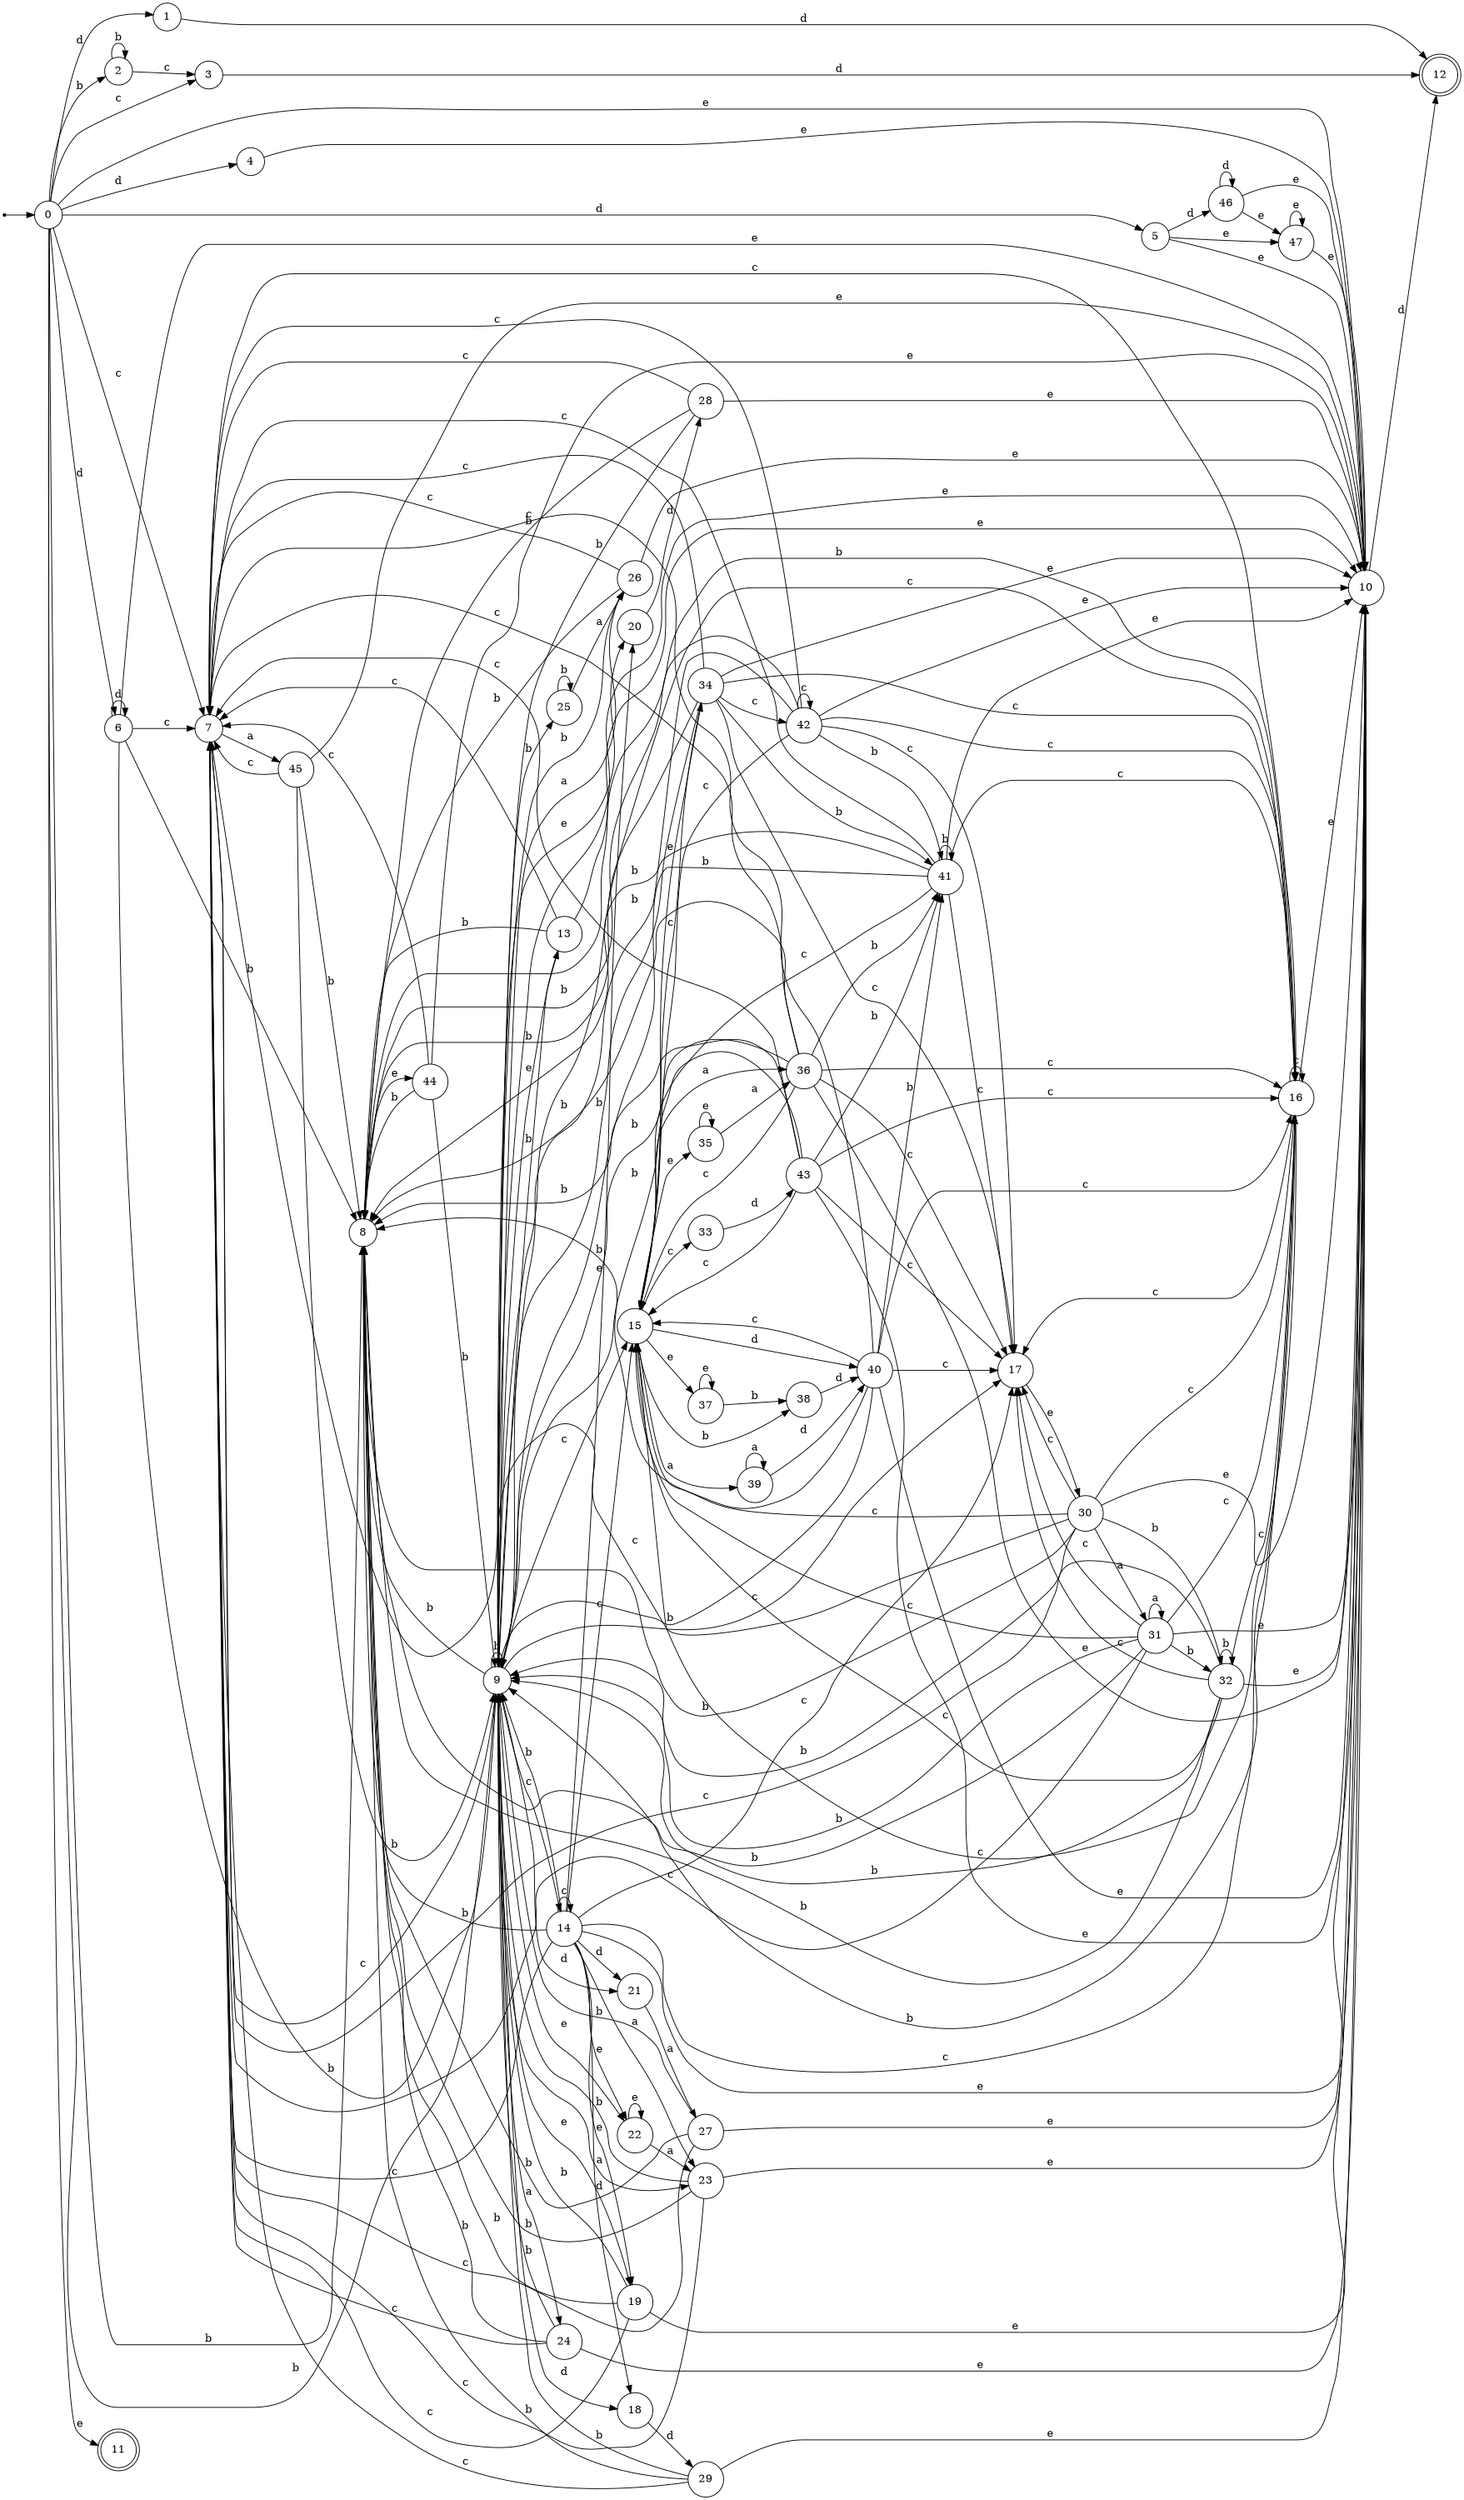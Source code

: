 digraph finite_state_machine {
rankdir=LR;
size="20,20";
node [shape = point]; "dummy0"
node [shape = circle]; "0";
"dummy0" -> "0";
node [shape = circle]; "1";
node [shape = circle]; "2";
node [shape = circle]; "3";
node [shape = circle]; "4";
node [shape = circle]; "5";
node [shape = circle]; "6";
node [shape = circle]; "7";
node [shape = circle]; "8";
node [shape = circle]; "9";
node [shape = circle]; "10";
node [shape = doublecircle]; "11";node [shape = doublecircle]; "12";node [shape = circle]; "13";
node [shape = circle]; "14";
node [shape = circle]; "15";
node [shape = circle]; "16";
node [shape = circle]; "17";
node [shape = circle]; "18";
node [shape = circle]; "19";
node [shape = circle]; "20";
node [shape = circle]; "21";
node [shape = circle]; "22";
node [shape = circle]; "23";
node [shape = circle]; "24";
node [shape = circle]; "25";
node [shape = circle]; "26";
node [shape = circle]; "27";
node [shape = circle]; "28";
node [shape = circle]; "29";
node [shape = circle]; "30";
node [shape = circle]; "31";
node [shape = circle]; "32";
node [shape = circle]; "33";
node [shape = circle]; "34";
node [shape = circle]; "35";
node [shape = circle]; "36";
node [shape = circle]; "37";
node [shape = circle]; "38";
node [shape = circle]; "39";
node [shape = circle]; "40";
node [shape = circle]; "41";
node [shape = circle]; "42";
node [shape = circle]; "43";
node [shape = circle]; "44";
node [shape = circle]; "45";
node [shape = circle]; "46";
node [shape = circle]; "47";
"0" -> "1" [label = "d"];
 "0" -> "4" [label = "d"];
 "0" -> "5" [label = "d"];
 "0" -> "6" [label = "d"];
 "0" -> "8" [label = "b"];
 "0" -> "9" [label = "b"];
 "0" -> "2" [label = "b"];
 "0" -> "3" [label = "c"];
 "0" -> "7" [label = "c"];
 "0" -> "10" [label = "e"];
 "0" -> "11" [label = "e"];
 "10" -> "12" [label = "d"];
 "9" -> "8" [label = "b"];
 "9" -> "9" [label = "b"];
 "9" -> "25" [label = "b"];
 "9" -> "19" [label = "e"];
 "9" -> "20" [label = "e"];
 "9" -> "22" [label = "e"];
 "9" -> "10" [label = "e"];
 "9" -> "13" [label = "e"];
 "9" -> "16" [label = "c"];
 "9" -> "17" [label = "c"];
 "9" -> "7" [label = "c"];
 "9" -> "14" [label = "c"];
 "9" -> "15" [label = "c"];
 "9" -> "18" [label = "d"];
 "9" -> "21" [label = "d"];
 "9" -> "24" [label = "a"];
 "9" -> "26" [label = "a"];
 "9" -> "23" [label = "a"];
 "26" -> "8" [label = "b"];
 "26" -> "9" [label = "b"];
 "26" -> "7" [label = "c"];
 "26" -> "10" [label = "e"];
 "25" -> "25" [label = "b"];
 "25" -> "26" [label = "a"];
 "24" -> "8" [label = "b"];
 "24" -> "9" [label = "b"];
 "24" -> "7" [label = "c"];
 "24" -> "10" [label = "e"];
 "23" -> "8" [label = "b"];
 "23" -> "9" [label = "b"];
 "23" -> "7" [label = "c"];
 "23" -> "10" [label = "e"];
 "22" -> "22" [label = "e"];
 "22" -> "23" [label = "a"];
 "21" -> "27" [label = "a"];
 "27" -> "8" [label = "b"];
 "27" -> "9" [label = "b"];
 "27" -> "7" [label = "c"];
 "27" -> "10" [label = "e"];
 "20" -> "28" [label = "d"];
 "28" -> "8" [label = "b"];
 "28" -> "9" [label = "b"];
 "28" -> "7" [label = "c"];
 "28" -> "10" [label = "e"];
 "19" -> "8" [label = "b"];
 "19" -> "9" [label = "b"];
 "19" -> "7" [label = "c"];
 "19" -> "10" [label = "e"];
 "18" -> "29" [label = "d"];
 "29" -> "8" [label = "b"];
 "29" -> "9" [label = "b"];
 "29" -> "7" [label = "c"];
 "29" -> "10" [label = "e"];
 "17" -> "30" [label = "e"];
 "30" -> "16" [label = "c"];
 "30" -> "17" [label = "c"];
 "30" -> "7" [label = "c"];
 "30" -> "15" [label = "c"];
 "30" -> "31" [label = "a"];
 "30" -> "32" [label = "b"];
 "30" -> "9" [label = "b"];
 "30" -> "8" [label = "b"];
 "30" -> "10" [label = "e"];
 "32" -> "32" [label = "b"];
 "32" -> "9" [label = "b"];
 "32" -> "8" [label = "b"];
 "32" -> "16" [label = "c"];
 "32" -> "17" [label = "c"];
 "32" -> "7" [label = "c"];
 "32" -> "15" [label = "c"];
 "32" -> "10" [label = "e"];
 "31" -> "31" [label = "a"];
 "31" -> "16" [label = "c"];
 "31" -> "17" [label = "c"];
 "31" -> "7" [label = "c"];
 "31" -> "15" [label = "c"];
 "31" -> "32" [label = "b"];
 "31" -> "9" [label = "b"];
 "31" -> "8" [label = "b"];
 "31" -> "10" [label = "e"];
 "16" -> "16" [label = "c"];
 "16" -> "17" [label = "c"];
 "16" -> "7" [label = "c"];
 "16" -> "15" [label = "c"];
 "16" -> "8" [label = "b"];
 "16" -> "9" [label = "b"];
 "16" -> "10" [label = "e"];
 "15" -> "33" [label = "c"];
 "15" -> "34" [label = "e"];
 "15" -> "35" [label = "e"];
 "15" -> "37" [label = "e"];
 "15" -> "36" [label = "a"];
 "15" -> "39" [label = "a"];
 "15" -> "38" [label = "b"];
 "15" -> "40" [label = "d"];
 "40" -> "16" [label = "c"];
 "40" -> "17" [label = "c"];
 "40" -> "7" [label = "c"];
 "40" -> "15" [label = "c"];
 "40" -> "8" [label = "b"];
 "40" -> "41" [label = "b"];
 "40" -> "9" [label = "b"];
 "40" -> "10" [label = "e"];
 "41" -> "8" [label = "b"];
 "41" -> "41" [label = "b"];
 "41" -> "9" [label = "b"];
 "41" -> "16" [label = "c"];
 "41" -> "17" [label = "c"];
 "41" -> "7" [label = "c"];
 "41" -> "15" [label = "c"];
 "41" -> "10" [label = "e"];
 "39" -> "39" [label = "a"];
 "39" -> "40" [label = "d"];
 "38" -> "40" [label = "d"];
 "37" -> "37" [label = "e"];
 "37" -> "38" [label = "b"];
 "36" -> "16" [label = "c"];
 "36" -> "17" [label = "c"];
 "36" -> "7" [label = "c"];
 "36" -> "15" [label = "c"];
 "36" -> "8" [label = "b"];
 "36" -> "41" [label = "b"];
 "36" -> "9" [label = "b"];
 "36" -> "10" [label = "e"];
 "35" -> "35" [label = "e"];
 "35" -> "36" [label = "a"];
 "34" -> "16" [label = "c"];
 "34" -> "17" [label = "c"];
 "34" -> "7" [label = "c"];
 "34" -> "42" [label = "c"];
 "34" -> "15" [label = "c"];
 "34" -> "8" [label = "b"];
 "34" -> "41" [label = "b"];
 "34" -> "9" [label = "b"];
 "34" -> "10" [label = "e"];
 "42" -> "16" [label = "c"];
 "42" -> "17" [label = "c"];
 "42" -> "7" [label = "c"];
 "42" -> "42" [label = "c"];
 "42" -> "15" [label = "c"];
 "42" -> "8" [label = "b"];
 "42" -> "41" [label = "b"];
 "42" -> "9" [label = "b"];
 "42" -> "10" [label = "e"];
 "33" -> "43" [label = "d"];
 "43" -> "16" [label = "c"];
 "43" -> "17" [label = "c"];
 "43" -> "7" [label = "c"];
 "43" -> "15" [label = "c"];
 "43" -> "8" [label = "b"];
 "43" -> "41" [label = "b"];
 "43" -> "9" [label = "b"];
 "43" -> "10" [label = "e"];
 "14" -> "16" [label = "c"];
 "14" -> "17" [label = "c"];
 "14" -> "7" [label = "c"];
 "14" -> "14" [label = "c"];
 "14" -> "15" [label = "c"];
 "14" -> "18" [label = "d"];
 "14" -> "21" [label = "d"];
 "14" -> "10" [label = "e"];
 "14" -> "19" [label = "e"];
 "14" -> "20" [label = "e"];
 "14" -> "22" [label = "e"];
 "14" -> "23" [label = "a"];
 "14" -> "8" [label = "b"];
 "14" -> "9" [label = "b"];
 "13" -> "8" [label = "b"];
 "13" -> "9" [label = "b"];
 "13" -> "7" [label = "c"];
 "13" -> "10" [label = "e"];
 "8" -> "44" [label = "e"];
 "44" -> "8" [label = "b"];
 "44" -> "9" [label = "b"];
 "44" -> "7" [label = "c"];
 "44" -> "10" [label = "e"];
 "7" -> "45" [label = "a"];
 "45" -> "7" [label = "c"];
 "45" -> "8" [label = "b"];
 "45" -> "9" [label = "b"];
 "45" -> "10" [label = "e"];
 "6" -> "6" [label = "d"];
 "6" -> "7" [label = "c"];
 "6" -> "8" [label = "b"];
 "6" -> "9" [label = "b"];
 "6" -> "10" [label = "e"];
 "5" -> "46" [label = "d"];
 "5" -> "10" [label = "e"];
 "5" -> "47" [label = "e"];
 "47" -> "10" [label = "e"];
 "47" -> "47" [label = "e"];
 "46" -> "46" [label = "d"];
 "46" -> "10" [label = "e"];
 "46" -> "47" [label = "e"];
 "4" -> "10" [label = "e"];
 "3" -> "12" [label = "d"];
 "2" -> "2" [label = "b"];
 "2" -> "3" [label = "c"];
 "1" -> "12" [label = "d"];
 }
